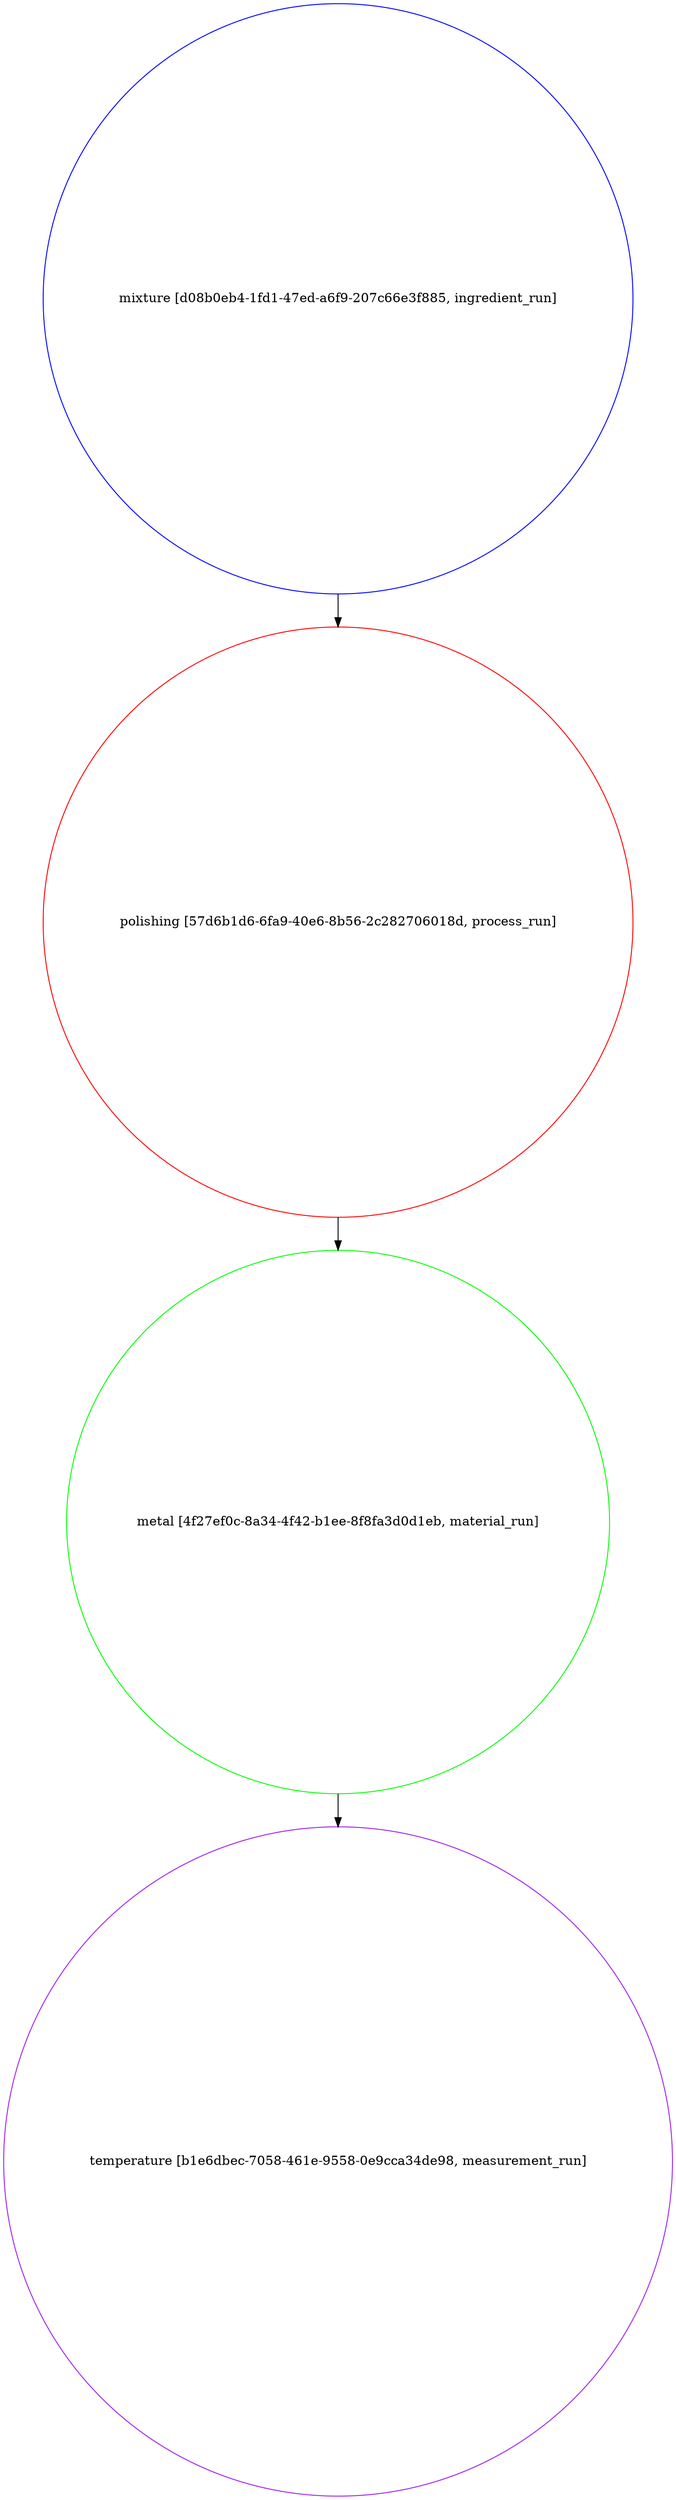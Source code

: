 strict digraph "4287aaa4-ca62-447f-a891-aecec8c66992" {
	graph [bb="0,0,727.94,2711.7",
		name="4287aaa4-ca62-447f-a891-aecec8c66992"
	];
	node [label="\N"];
	"mixture [d08b0eb4-1fd1-47ed-a6f9-207c66e3f885, ingredient_run]"	 [color=blue,
		height=8.9187,
		object="{\"absolute_quantity\": null, \"file_links\": [], \"labels\": [], \"mass_fraction\": null, \"material\": null, \"name\": \"mixture\", \"notes\": \
null, \"number_fraction\": null, \"process\": {\"id\": \"57d6b1d6-6fa9-40e6-8b56-2c282706018d\", \"scope\": \"auto\", \"type\": \"link_by_uid\"}, \"\
spec\": {\"id\": \"66223b61-54c0-4b89-93bd-f62988811b72\", \"scope\": \"auto\", \"type\": \"link_by_uid\"}, \"tags\": [], \"type\": \"ingredient_run\", \"\
uids\": {\"auto\": \"d08b0eb4-1fd1-47ed-a6f9-207c66e3f885\"}, \"volume_fraction\": null}",
		pos="363.97,2390.6",
		shape=circle,
		type=ingredient_run,
		uuid="d08b0eb4-1fd1-47ed-a6f9-207c66e3f885",
		width=8.9187];
	"polishing [57d6b1d6-6fa9-40e6-8b56-2c282706018d, process_run]"	 [color=red,
		height=8.9187,
		object="{\"conditions\": [], \"file_links\": [], \"name\": \"polishing\", \"notes\": null, \"parameters\": [], \"source\": null, \"spec\": {\"id\": \"9989f81a-aed6-4d92-9055-e0ef7028df9f\", \"\
scope\": \"auto\", \"type\": \"link_by_uid\"}, \"tags\": [], \"type\": \"process_run\", \"uids\": {\"auto\": \"57d6b1d6-6fa9-40e6-8b56-2c282706018d\"}}",
		pos="363.97,1712.5",
		shape=circle,
		type=process_run,
		uuid="57d6b1d6-6fa9-40e6-8b56-2c282706018d",
		width=8.9187];
	"mixture [d08b0eb4-1fd1-47ed-a6f9-207c66e3f885, ingredient_run]" -> "polishing [57d6b1d6-6fa9-40e6-8b56-2c282706018d, process_run]"	 [pos="e,363.97,2033.7 363.97,2069.4 363.97,2060.8 363.97,2052.3 363.97,2043.7"];
	"metal [4f27ef0c-8a34-4f42-b1ee-8f8fa3d0d1eb, material_run]"	 [color=green,
		height=8.2145,
		object="{\"file_links\": [], \"name\": \"metal\", \"notes\": null, \"process\": {\"id\": \"57d6b1d6-6fa9-40e6-8b56-2c282706018d\", \"scope\": \"auto\", \"type\": \"\
link_by_uid\"}, \"sample_type\": \"unknown\", \"spec\": {\"id\": \"929c0eb7-6ffe-41bf-b6de-c42fd6969506\", \"scope\": \"auto\", \"type\": \"link_by_\
uid\"}, \"tags\": [], \"type\": \"material_run\", \"uids\": {\"auto\": \"4f27ef0c-8a34-4f42-b1ee-8f8fa3d0d1eb\"}}",
		pos="363.97,1059.7",
		shape=circle,
		type=material_run,
		uuid="4f27ef0c-8a34-4f42-b1ee-8f8fa3d0d1eb",
		width=8.2145];
	"polishing [57d6b1d6-6fa9-40e6-8b56-2c282706018d, process_run]" -> "metal [4f27ef0c-8a34-4f42-b1ee-8f8fa3d0d1eb, material_run]"	 [pos="e,363.97,1355.6 363.97,1391.3 363.97,1382.7 363.97,1374.2 363.97,1365.6"];
	"temperature [b1e6dbec-7058-461e-9558-0e9cca34de98, measurement_run]"	 [color=purple,
		height=10.11,
		object="{\"conditions\": [], \"file_links\": [], \"material\": {\"id\": \"4f27ef0c-8a34-4f42-b1ee-8f8fa3d0d1eb\", \"scope\": \"auto\", \"type\": \"link_by_\
uid\"}, \"name\": \"temperature\", \"notes\": null, \"parameters\": [], \"properties\": [], \"source\": null, \"spec\": {\"id\": \"293bd4f7-114e-4c5e-bffa-df6da2e81078\", \"\
scope\": \"auto\", \"type\": \"link_by_uid\"}, \"tags\": [], \"type\": \"measurement_run\", \"uids\": {\"auto\": \"b1e6dbec-7058-461e-9558-0e9cca34de98\"}}",
		pos="363.97,363.97",
		shape=circle,
		type=measurement_run,
		uuid="b1e6dbec-7058-461e-9558-0e9cca34de98",
		width=10.11];
	"metal [4f27ef0c-8a34-4f42-b1ee-8f8fa3d0d1eb, material_run]" -> "temperature [b1e6dbec-7058-461e-9558-0e9cca34de98, measurement_run]"	 [pos="e,363.97,728.16 363.97,763.87 363.97,755.36 363.97,746.81 363.97,738.23"];
}
